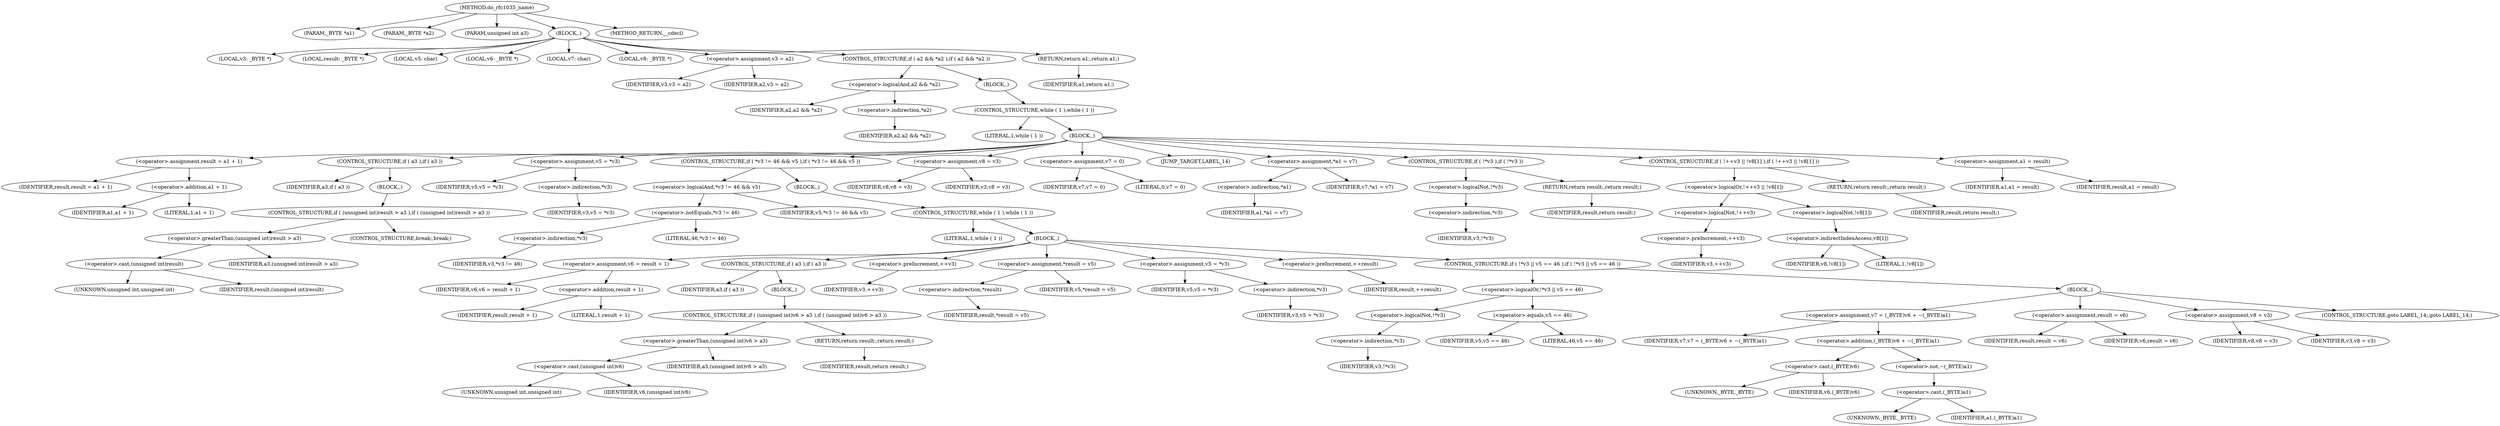 digraph do_rfc1035_name {  
"1000107" [label = "(METHOD,do_rfc1035_name)" ]
"1000108" [label = "(PARAM,_BYTE *a1)" ]
"1000109" [label = "(PARAM,_BYTE *a2)" ]
"1000110" [label = "(PARAM,unsigned int a3)" ]
"1000111" [label = "(BLOCK,,)" ]
"1000112" [label = "(LOCAL,v3: _BYTE *)" ]
"1000113" [label = "(LOCAL,result: _BYTE *)" ]
"1000114" [label = "(LOCAL,v5: char)" ]
"1000115" [label = "(LOCAL,v6: _BYTE *)" ]
"1000116" [label = "(LOCAL,v7: char)" ]
"1000117" [label = "(LOCAL,v8: _BYTE *)" ]
"1000118" [label = "(<operator>.assignment,v3 = a2)" ]
"1000119" [label = "(IDENTIFIER,v3,v3 = a2)" ]
"1000120" [label = "(IDENTIFIER,a2,v3 = a2)" ]
"1000121" [label = "(CONTROL_STRUCTURE,if ( a2 && *a2 ),if ( a2 && *a2 ))" ]
"1000122" [label = "(<operator>.logicalAnd,a2 && *a2)" ]
"1000123" [label = "(IDENTIFIER,a2,a2 && *a2)" ]
"1000124" [label = "(<operator>.indirection,*a2)" ]
"1000125" [label = "(IDENTIFIER,a2,a2 && *a2)" ]
"1000126" [label = "(BLOCK,,)" ]
"1000127" [label = "(CONTROL_STRUCTURE,while ( 1 ),while ( 1 ))" ]
"1000128" [label = "(LITERAL,1,while ( 1 ))" ]
"1000129" [label = "(BLOCK,,)" ]
"1000130" [label = "(<operator>.assignment,result = a1 + 1)" ]
"1000131" [label = "(IDENTIFIER,result,result = a1 + 1)" ]
"1000132" [label = "(<operator>.addition,a1 + 1)" ]
"1000133" [label = "(IDENTIFIER,a1,a1 + 1)" ]
"1000134" [label = "(LITERAL,1,a1 + 1)" ]
"1000135" [label = "(CONTROL_STRUCTURE,if ( a3 ),if ( a3 ))" ]
"1000136" [label = "(IDENTIFIER,a3,if ( a3 ))" ]
"1000137" [label = "(BLOCK,,)" ]
"1000138" [label = "(CONTROL_STRUCTURE,if ( (unsigned int)result > a3 ),if ( (unsigned int)result > a3 ))" ]
"1000139" [label = "(<operator>.greaterThan,(unsigned int)result > a3)" ]
"1000140" [label = "(<operator>.cast,(unsigned int)result)" ]
"1000141" [label = "(UNKNOWN,unsigned int,unsigned int)" ]
"1000142" [label = "(IDENTIFIER,result,(unsigned int)result)" ]
"1000143" [label = "(IDENTIFIER,a3,(unsigned int)result > a3)" ]
"1000144" [label = "(CONTROL_STRUCTURE,break;,break;)" ]
"1000145" [label = "(<operator>.assignment,v5 = *v3)" ]
"1000146" [label = "(IDENTIFIER,v5,v5 = *v3)" ]
"1000147" [label = "(<operator>.indirection,*v3)" ]
"1000148" [label = "(IDENTIFIER,v3,v5 = *v3)" ]
"1000149" [label = "(CONTROL_STRUCTURE,if ( *v3 != 46 && v5 ),if ( *v3 != 46 && v5 ))" ]
"1000150" [label = "(<operator>.logicalAnd,*v3 != 46 && v5)" ]
"1000151" [label = "(<operator>.notEquals,*v3 != 46)" ]
"1000152" [label = "(<operator>.indirection,*v3)" ]
"1000153" [label = "(IDENTIFIER,v3,*v3 != 46)" ]
"1000154" [label = "(LITERAL,46,*v3 != 46)" ]
"1000155" [label = "(IDENTIFIER,v5,*v3 != 46 && v5)" ]
"1000156" [label = "(BLOCK,,)" ]
"1000157" [label = "(CONTROL_STRUCTURE,while ( 1 ),while ( 1 ))" ]
"1000158" [label = "(LITERAL,1,while ( 1 ))" ]
"1000159" [label = "(BLOCK,,)" ]
"1000160" [label = "(<operator>.assignment,v6 = result + 1)" ]
"1000161" [label = "(IDENTIFIER,v6,v6 = result + 1)" ]
"1000162" [label = "(<operator>.addition,result + 1)" ]
"1000163" [label = "(IDENTIFIER,result,result + 1)" ]
"1000164" [label = "(LITERAL,1,result + 1)" ]
"1000165" [label = "(CONTROL_STRUCTURE,if ( a3 ),if ( a3 ))" ]
"1000166" [label = "(IDENTIFIER,a3,if ( a3 ))" ]
"1000167" [label = "(BLOCK,,)" ]
"1000168" [label = "(CONTROL_STRUCTURE,if ( (unsigned int)v6 > a3 ),if ( (unsigned int)v6 > a3 ))" ]
"1000169" [label = "(<operator>.greaterThan,(unsigned int)v6 > a3)" ]
"1000170" [label = "(<operator>.cast,(unsigned int)v6)" ]
"1000171" [label = "(UNKNOWN,unsigned int,unsigned int)" ]
"1000172" [label = "(IDENTIFIER,v6,(unsigned int)v6)" ]
"1000173" [label = "(IDENTIFIER,a3,(unsigned int)v6 > a3)" ]
"1000174" [label = "(RETURN,return result;,return result;)" ]
"1000175" [label = "(IDENTIFIER,result,return result;)" ]
"1000176" [label = "(<operator>.preIncrement,++v3)" ]
"1000177" [label = "(IDENTIFIER,v3,++v3)" ]
"1000178" [label = "(<operator>.assignment,*result = v5)" ]
"1000179" [label = "(<operator>.indirection,*result)" ]
"1000180" [label = "(IDENTIFIER,result,*result = v5)" ]
"1000181" [label = "(IDENTIFIER,v5,*result = v5)" ]
"1000182" [label = "(<operator>.assignment,v5 = *v3)" ]
"1000183" [label = "(IDENTIFIER,v5,v5 = *v3)" ]
"1000184" [label = "(<operator>.indirection,*v3)" ]
"1000185" [label = "(IDENTIFIER,v3,v5 = *v3)" ]
"1000186" [label = "(<operator>.preIncrement,++result)" ]
"1000187" [label = "(IDENTIFIER,result,++result)" ]
"1000188" [label = "(CONTROL_STRUCTURE,if ( !*v3 || v5 == 46 ),if ( !*v3 || v5 == 46 ))" ]
"1000189" [label = "(<operator>.logicalOr,!*v3 || v5 == 46)" ]
"1000190" [label = "(<operator>.logicalNot,!*v3)" ]
"1000191" [label = "(<operator>.indirection,*v3)" ]
"1000192" [label = "(IDENTIFIER,v3,!*v3)" ]
"1000193" [label = "(<operator>.equals,v5 == 46)" ]
"1000194" [label = "(IDENTIFIER,v5,v5 == 46)" ]
"1000195" [label = "(LITERAL,46,v5 == 46)" ]
"1000196" [label = "(BLOCK,,)" ]
"1000197" [label = "(<operator>.assignment,v7 = (_BYTE)v6 + ~(_BYTE)a1)" ]
"1000198" [label = "(IDENTIFIER,v7,v7 = (_BYTE)v6 + ~(_BYTE)a1)" ]
"1000199" [label = "(<operator>.addition,(_BYTE)v6 + ~(_BYTE)a1)" ]
"1000200" [label = "(<operator>.cast,(_BYTE)v6)" ]
"1000201" [label = "(UNKNOWN,_BYTE,_BYTE)" ]
"1000202" [label = "(IDENTIFIER,v6,(_BYTE)v6)" ]
"1000203" [label = "(<operator>.not,~(_BYTE)a1)" ]
"1000204" [label = "(<operator>.cast,(_BYTE)a1)" ]
"1000205" [label = "(UNKNOWN,_BYTE,_BYTE)" ]
"1000206" [label = "(IDENTIFIER,a1,(_BYTE)a1)" ]
"1000207" [label = "(<operator>.assignment,result = v6)" ]
"1000208" [label = "(IDENTIFIER,result,result = v6)" ]
"1000209" [label = "(IDENTIFIER,v6,result = v6)" ]
"1000210" [label = "(<operator>.assignment,v8 = v3)" ]
"1000211" [label = "(IDENTIFIER,v8,v8 = v3)" ]
"1000212" [label = "(IDENTIFIER,v3,v8 = v3)" ]
"1000213" [label = "(CONTROL_STRUCTURE,goto LABEL_14;,goto LABEL_14;)" ]
"1000214" [label = "(<operator>.assignment,v8 = v3)" ]
"1000215" [label = "(IDENTIFIER,v8,v8 = v3)" ]
"1000216" [label = "(IDENTIFIER,v3,v8 = v3)" ]
"1000217" [label = "(<operator>.assignment,v7 = 0)" ]
"1000218" [label = "(IDENTIFIER,v7,v7 = 0)" ]
"1000219" [label = "(LITERAL,0,v7 = 0)" ]
"1000220" [label = "(JUMP_TARGET,LABEL_14)" ]
"1000221" [label = "(<operator>.assignment,*a1 = v7)" ]
"1000222" [label = "(<operator>.indirection,*a1)" ]
"1000223" [label = "(IDENTIFIER,a1,*a1 = v7)" ]
"1000224" [label = "(IDENTIFIER,v7,*a1 = v7)" ]
"1000225" [label = "(CONTROL_STRUCTURE,if ( !*v3 ),if ( !*v3 ))" ]
"1000226" [label = "(<operator>.logicalNot,!*v3)" ]
"1000227" [label = "(<operator>.indirection,*v3)" ]
"1000228" [label = "(IDENTIFIER,v3,!*v3)" ]
"1000229" [label = "(RETURN,return result;,return result;)" ]
"1000230" [label = "(IDENTIFIER,result,return result;)" ]
"1000231" [label = "(CONTROL_STRUCTURE,if ( !++v3 || !v8[1] ),if ( !++v3 || !v8[1] ))" ]
"1000232" [label = "(<operator>.logicalOr,!++v3 || !v8[1])" ]
"1000233" [label = "(<operator>.logicalNot,!++v3)" ]
"1000234" [label = "(<operator>.preIncrement,++v3)" ]
"1000235" [label = "(IDENTIFIER,v3,++v3)" ]
"1000236" [label = "(<operator>.logicalNot,!v8[1])" ]
"1000237" [label = "(<operator>.indirectIndexAccess,v8[1])" ]
"1000238" [label = "(IDENTIFIER,v8,!v8[1])" ]
"1000239" [label = "(LITERAL,1,!v8[1])" ]
"1000240" [label = "(RETURN,return result;,return result;)" ]
"1000241" [label = "(IDENTIFIER,result,return result;)" ]
"1000242" [label = "(<operator>.assignment,a1 = result)" ]
"1000243" [label = "(IDENTIFIER,a1,a1 = result)" ]
"1000244" [label = "(IDENTIFIER,result,a1 = result)" ]
"1000245" [label = "(RETURN,return a1;,return a1;)" ]
"1000246" [label = "(IDENTIFIER,a1,return a1;)" ]
"1000247" [label = "(METHOD_RETURN,__cdecl)" ]
  "1000107" -> "1000108" 
  "1000107" -> "1000109" 
  "1000107" -> "1000110" 
  "1000107" -> "1000111" 
  "1000107" -> "1000247" 
  "1000111" -> "1000112" 
  "1000111" -> "1000113" 
  "1000111" -> "1000114" 
  "1000111" -> "1000115" 
  "1000111" -> "1000116" 
  "1000111" -> "1000117" 
  "1000111" -> "1000118" 
  "1000111" -> "1000121" 
  "1000111" -> "1000245" 
  "1000118" -> "1000119" 
  "1000118" -> "1000120" 
  "1000121" -> "1000122" 
  "1000121" -> "1000126" 
  "1000122" -> "1000123" 
  "1000122" -> "1000124" 
  "1000124" -> "1000125" 
  "1000126" -> "1000127" 
  "1000127" -> "1000128" 
  "1000127" -> "1000129" 
  "1000129" -> "1000130" 
  "1000129" -> "1000135" 
  "1000129" -> "1000145" 
  "1000129" -> "1000149" 
  "1000129" -> "1000214" 
  "1000129" -> "1000217" 
  "1000129" -> "1000220" 
  "1000129" -> "1000221" 
  "1000129" -> "1000225" 
  "1000129" -> "1000231" 
  "1000129" -> "1000242" 
  "1000130" -> "1000131" 
  "1000130" -> "1000132" 
  "1000132" -> "1000133" 
  "1000132" -> "1000134" 
  "1000135" -> "1000136" 
  "1000135" -> "1000137" 
  "1000137" -> "1000138" 
  "1000138" -> "1000139" 
  "1000138" -> "1000144" 
  "1000139" -> "1000140" 
  "1000139" -> "1000143" 
  "1000140" -> "1000141" 
  "1000140" -> "1000142" 
  "1000145" -> "1000146" 
  "1000145" -> "1000147" 
  "1000147" -> "1000148" 
  "1000149" -> "1000150" 
  "1000149" -> "1000156" 
  "1000150" -> "1000151" 
  "1000150" -> "1000155" 
  "1000151" -> "1000152" 
  "1000151" -> "1000154" 
  "1000152" -> "1000153" 
  "1000156" -> "1000157" 
  "1000157" -> "1000158" 
  "1000157" -> "1000159" 
  "1000159" -> "1000160" 
  "1000159" -> "1000165" 
  "1000159" -> "1000176" 
  "1000159" -> "1000178" 
  "1000159" -> "1000182" 
  "1000159" -> "1000186" 
  "1000159" -> "1000188" 
  "1000160" -> "1000161" 
  "1000160" -> "1000162" 
  "1000162" -> "1000163" 
  "1000162" -> "1000164" 
  "1000165" -> "1000166" 
  "1000165" -> "1000167" 
  "1000167" -> "1000168" 
  "1000168" -> "1000169" 
  "1000168" -> "1000174" 
  "1000169" -> "1000170" 
  "1000169" -> "1000173" 
  "1000170" -> "1000171" 
  "1000170" -> "1000172" 
  "1000174" -> "1000175" 
  "1000176" -> "1000177" 
  "1000178" -> "1000179" 
  "1000178" -> "1000181" 
  "1000179" -> "1000180" 
  "1000182" -> "1000183" 
  "1000182" -> "1000184" 
  "1000184" -> "1000185" 
  "1000186" -> "1000187" 
  "1000188" -> "1000189" 
  "1000188" -> "1000196" 
  "1000189" -> "1000190" 
  "1000189" -> "1000193" 
  "1000190" -> "1000191" 
  "1000191" -> "1000192" 
  "1000193" -> "1000194" 
  "1000193" -> "1000195" 
  "1000196" -> "1000197" 
  "1000196" -> "1000207" 
  "1000196" -> "1000210" 
  "1000196" -> "1000213" 
  "1000197" -> "1000198" 
  "1000197" -> "1000199" 
  "1000199" -> "1000200" 
  "1000199" -> "1000203" 
  "1000200" -> "1000201" 
  "1000200" -> "1000202" 
  "1000203" -> "1000204" 
  "1000204" -> "1000205" 
  "1000204" -> "1000206" 
  "1000207" -> "1000208" 
  "1000207" -> "1000209" 
  "1000210" -> "1000211" 
  "1000210" -> "1000212" 
  "1000214" -> "1000215" 
  "1000214" -> "1000216" 
  "1000217" -> "1000218" 
  "1000217" -> "1000219" 
  "1000221" -> "1000222" 
  "1000221" -> "1000224" 
  "1000222" -> "1000223" 
  "1000225" -> "1000226" 
  "1000225" -> "1000229" 
  "1000226" -> "1000227" 
  "1000227" -> "1000228" 
  "1000229" -> "1000230" 
  "1000231" -> "1000232" 
  "1000231" -> "1000240" 
  "1000232" -> "1000233" 
  "1000232" -> "1000236" 
  "1000233" -> "1000234" 
  "1000234" -> "1000235" 
  "1000236" -> "1000237" 
  "1000237" -> "1000238" 
  "1000237" -> "1000239" 
  "1000240" -> "1000241" 
  "1000242" -> "1000243" 
  "1000242" -> "1000244" 
  "1000245" -> "1000246" 
}
